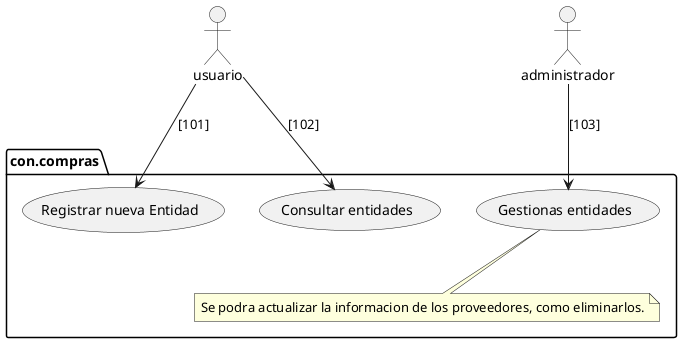 @startuml
actor "usuario" as cli
actor "administrador" as adm
package "con.compras" {
note "Se podra actualizar la informacion de los proveedores, como eliminarlos." as N2

    usecase "Registrar nueva Entidad" as en
    usecase "Consultar entidades" as recom
    usecase "Gestionas entidades" as ges

    ges ..N2
}
cli --> en :[101]
cli --> recom :[102]
adm --> ges :[103]

@enduml
